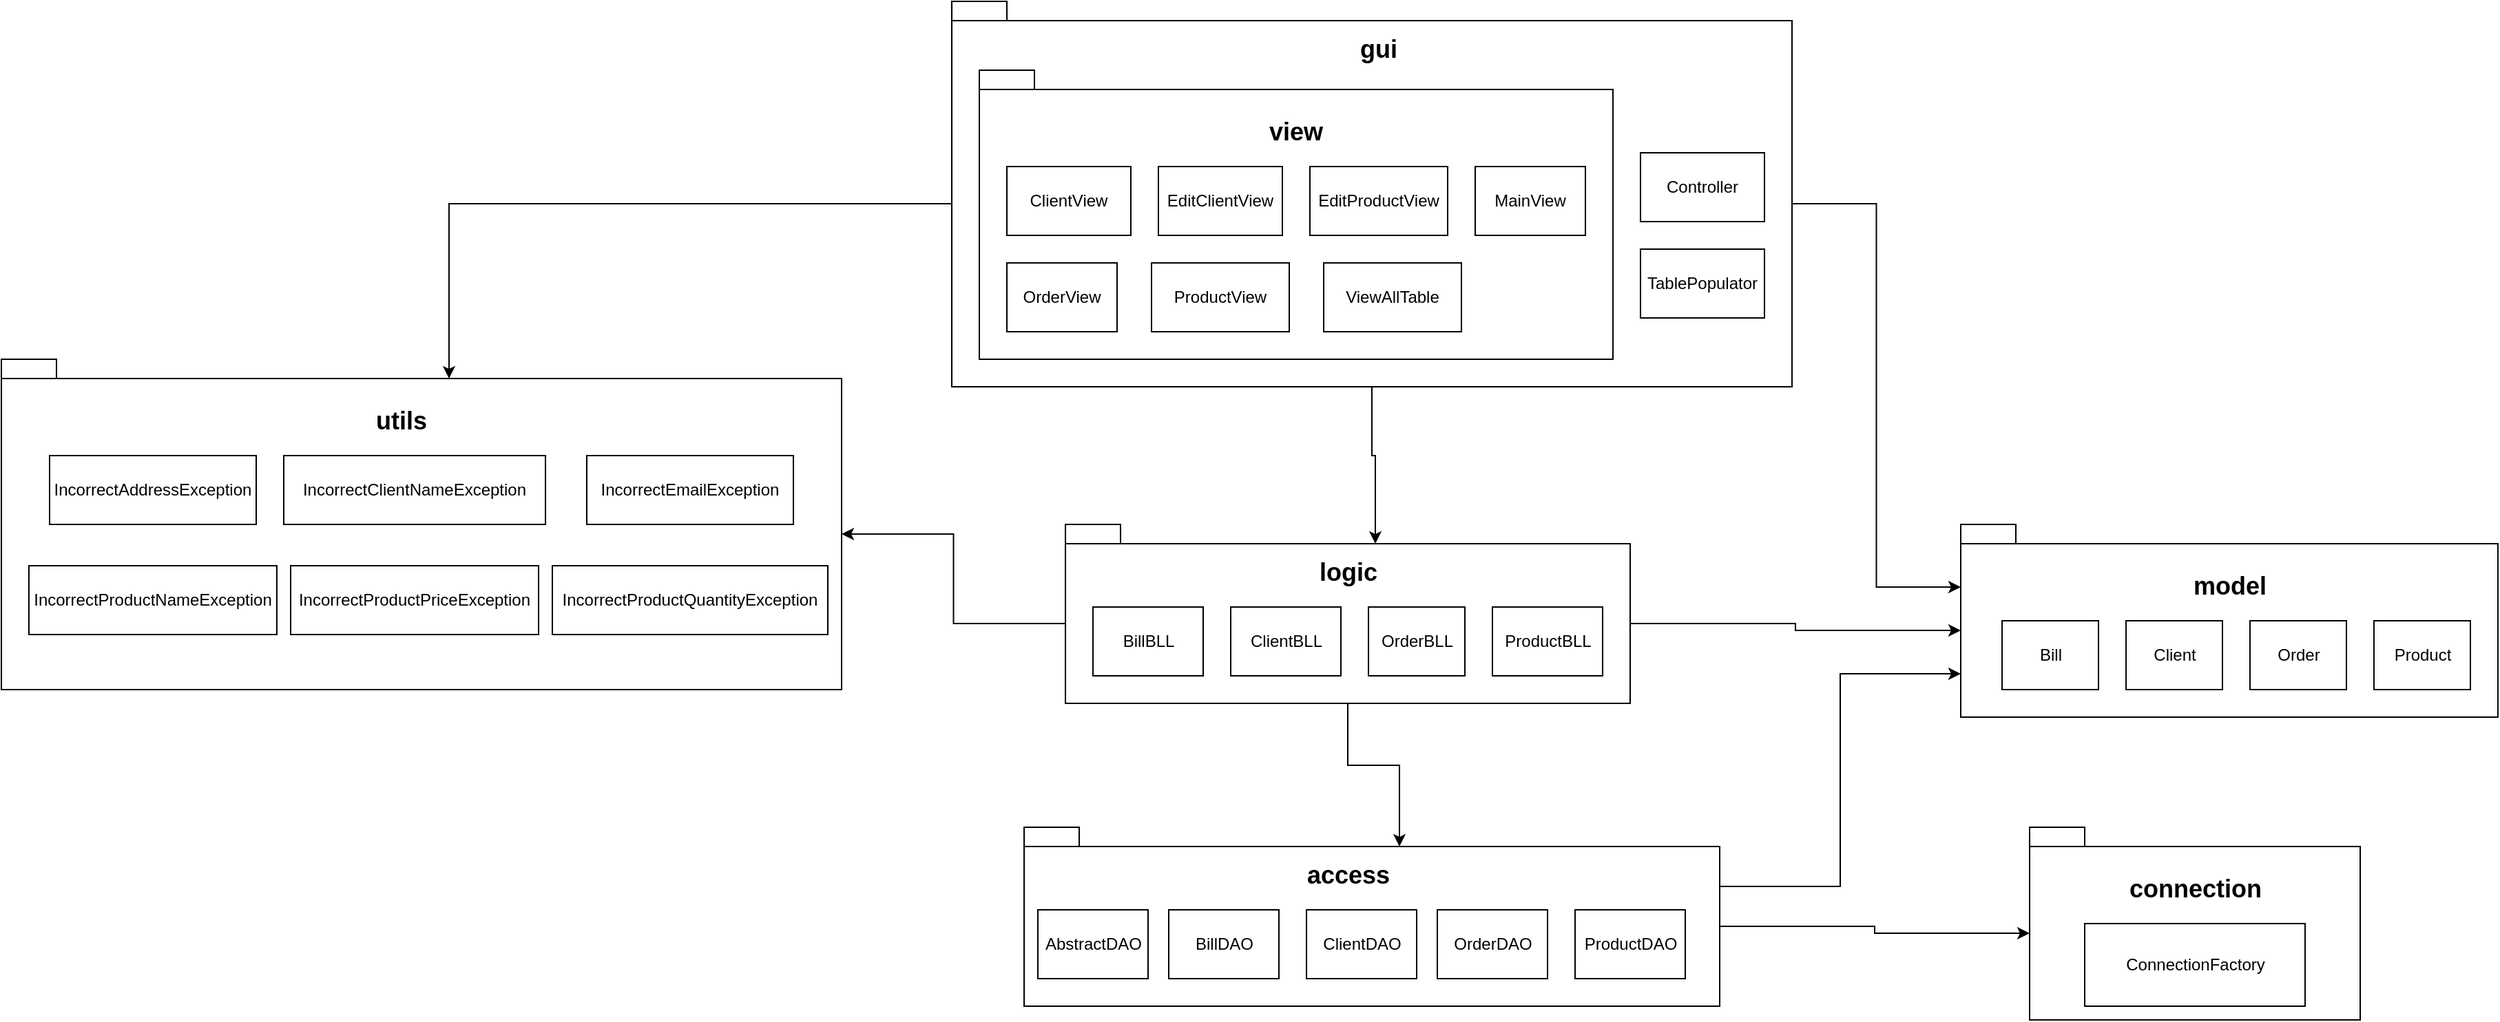 <mxfile version="27.0.5">
  <diagram name="Page-1" id="zIMSq7sALEday1H2tNBL">
    <mxGraphModel dx="3416" dy="1391" grid="1" gridSize="10" guides="1" tooltips="1" connect="1" arrows="1" fold="1" page="1" pageScale="1" pageWidth="1100" pageHeight="850" math="0" shadow="0">
      <root>
        <mxCell id="0" />
        <mxCell id="1" parent="0" />
        <mxCell id="5WmFD-v0WzV2p7lYtIV2-1" value="" style="shape=folder;fontStyle=1;spacingTop=10;tabWidth=40;tabHeight=14;tabPosition=left;html=1;whiteSpace=wrap;" vertex="1" parent="1">
          <mxGeometry x="-110" y="340" width="610" height="240" as="geometry" />
        </mxCell>
        <mxCell id="nNVv87rtoUvnnzIO9Qp8-28" value="" style="shape=folder;fontStyle=1;spacingTop=10;tabWidth=40;tabHeight=14;tabPosition=left;html=1;whiteSpace=wrap;" parent="1" vertex="1">
          <mxGeometry x="1362.5" y="680" width="240" height="140" as="geometry" />
        </mxCell>
        <mxCell id="nNVv87rtoUvnnzIO9Qp8-21" value="" style="shape=folder;fontStyle=1;spacingTop=10;tabWidth=40;tabHeight=14;tabPosition=left;html=1;whiteSpace=wrap;" parent="1" vertex="1">
          <mxGeometry x="632.5" y="680" width="505" height="130" as="geometry" />
        </mxCell>
        <mxCell id="nNVv87rtoUvnnzIO9Qp8-14" value="" style="shape=folder;fontStyle=1;spacingTop=10;tabWidth=40;tabHeight=14;tabPosition=left;html=1;whiteSpace=wrap;" parent="1" vertex="1">
          <mxGeometry x="662.5" y="460" width="410" height="130" as="geometry" />
        </mxCell>
        <mxCell id="nNVv87rtoUvnnzIO9Qp8-1" value="" style="shape=folder;fontStyle=1;spacingTop=10;tabWidth=40;tabHeight=14;tabPosition=left;html=1;whiteSpace=wrap;" parent="1" vertex="1">
          <mxGeometry x="580" y="80" width="610" height="280" as="geometry" />
        </mxCell>
        <mxCell id="nNVv87rtoUvnnzIO9Qp8-2" value="" style="shape=folder;fontStyle=1;spacingTop=10;tabWidth=40;tabHeight=14;tabPosition=left;html=1;whiteSpace=wrap;" parent="1" vertex="1">
          <mxGeometry x="600" y="130" width="460" height="210" as="geometry" />
        </mxCell>
        <mxCell id="nNVv87rtoUvnnzIO9Qp8-3" value="ClientView" style="html=1;whiteSpace=wrap;" parent="1" vertex="1">
          <mxGeometry x="620" y="200" width="90" height="50" as="geometry" />
        </mxCell>
        <mxCell id="nNVv87rtoUvnnzIO9Qp8-4" value="EditClientView" style="html=1;whiteSpace=wrap;" parent="1" vertex="1">
          <mxGeometry x="730" y="200" width="90" height="50" as="geometry" />
        </mxCell>
        <mxCell id="nNVv87rtoUvnnzIO9Qp8-5" value="EditProductView" style="html=1;whiteSpace=wrap;" parent="1" vertex="1">
          <mxGeometry x="840" y="200" width="100" height="50" as="geometry" />
        </mxCell>
        <mxCell id="nNVv87rtoUvnnzIO9Qp8-6" value="MainView" style="html=1;whiteSpace=wrap;" parent="1" vertex="1">
          <mxGeometry x="960" y="200" width="80" height="50" as="geometry" />
        </mxCell>
        <mxCell id="nNVv87rtoUvnnzIO9Qp8-7" value="OrderView" style="html=1;whiteSpace=wrap;" parent="1" vertex="1">
          <mxGeometry x="620" y="270" width="80" height="50" as="geometry" />
        </mxCell>
        <mxCell id="nNVv87rtoUvnnzIO9Qp8-8" value="ProductView" style="html=1;whiteSpace=wrap;" parent="1" vertex="1">
          <mxGeometry x="725" y="270" width="100" height="50" as="geometry" />
        </mxCell>
        <mxCell id="nNVv87rtoUvnnzIO9Qp8-9" value="ViewAllTable" style="html=1;whiteSpace=wrap;" parent="1" vertex="1">
          <mxGeometry x="850" y="270" width="100" height="50" as="geometry" />
        </mxCell>
        <mxCell id="nNVv87rtoUvnnzIO9Qp8-10" value="&lt;font style=&quot;font-size: 18px;&quot;&gt;&lt;b&gt;view&lt;/b&gt;&lt;/font&gt;" style="text;html=1;align=center;verticalAlign=middle;whiteSpace=wrap;rounded=0;" parent="1" vertex="1">
          <mxGeometry x="800" y="160" width="60" height="30" as="geometry" />
        </mxCell>
        <mxCell id="nNVv87rtoUvnnzIO9Qp8-11" value="Controller" style="html=1;whiteSpace=wrap;" parent="1" vertex="1">
          <mxGeometry x="1080" y="190" width="90" height="50" as="geometry" />
        </mxCell>
        <mxCell id="nNVv87rtoUvnnzIO9Qp8-12" value="TablePopulator" style="html=1;whiteSpace=wrap;" parent="1" vertex="1">
          <mxGeometry x="1080" y="260" width="90" height="50" as="geometry" />
        </mxCell>
        <mxCell id="nNVv87rtoUvnnzIO9Qp8-13" value="&lt;font style=&quot;font-size: 18px;&quot;&gt;&lt;b&gt;gui&lt;/b&gt;&lt;/font&gt;" style="text;html=1;align=center;verticalAlign=middle;whiteSpace=wrap;rounded=0;" parent="1" vertex="1">
          <mxGeometry x="860" y="100" width="60" height="30" as="geometry" />
        </mxCell>
        <mxCell id="nNVv87rtoUvnnzIO9Qp8-15" value="BillBLL" style="html=1;whiteSpace=wrap;" parent="1" vertex="1">
          <mxGeometry x="682.5" y="520" width="80" height="50" as="geometry" />
        </mxCell>
        <mxCell id="nNVv87rtoUvnnzIO9Qp8-16" value="ClientBLL" style="html=1;whiteSpace=wrap;" parent="1" vertex="1">
          <mxGeometry x="782.5" y="520" width="80" height="50" as="geometry" />
        </mxCell>
        <mxCell id="nNVv87rtoUvnnzIO9Qp8-17" value="OrderBLL" style="html=1;whiteSpace=wrap;" parent="1" vertex="1">
          <mxGeometry x="882.5" y="520" width="70" height="50" as="geometry" />
        </mxCell>
        <mxCell id="nNVv87rtoUvnnzIO9Qp8-18" value="ProductBLL" style="html=1;whiteSpace=wrap;" parent="1" vertex="1">
          <mxGeometry x="972.5" y="520" width="80" height="50" as="geometry" />
        </mxCell>
        <mxCell id="nNVv87rtoUvnnzIO9Qp8-19" value="&lt;span style=&quot;font-size: 18px;&quot;&gt;&lt;b&gt;logic&lt;/b&gt;&lt;/span&gt;" style="text;html=1;align=center;verticalAlign=middle;whiteSpace=wrap;rounded=0;" parent="1" vertex="1">
          <mxGeometry x="837.5" y="480" width="60" height="30" as="geometry" />
        </mxCell>
        <mxCell id="nNVv87rtoUvnnzIO9Qp8-22" value="AbstractDAO" style="html=1;whiteSpace=wrap;" parent="1" vertex="1">
          <mxGeometry x="642.5" y="740" width="80" height="50" as="geometry" />
        </mxCell>
        <mxCell id="nNVv87rtoUvnnzIO9Qp8-23" value="BillDAO" style="html=1;whiteSpace=wrap;" parent="1" vertex="1">
          <mxGeometry x="737.5" y="740" width="80" height="50" as="geometry" />
        </mxCell>
        <mxCell id="nNVv87rtoUvnnzIO9Qp8-24" value="ClientDAO" style="html=1;whiteSpace=wrap;" parent="1" vertex="1">
          <mxGeometry x="837.5" y="740" width="80" height="50" as="geometry" />
        </mxCell>
        <mxCell id="nNVv87rtoUvnnzIO9Qp8-25" value="OrderDAO" style="html=1;whiteSpace=wrap;" parent="1" vertex="1">
          <mxGeometry x="932.5" y="740" width="80" height="50" as="geometry" />
        </mxCell>
        <mxCell id="nNVv87rtoUvnnzIO9Qp8-26" value="ProductDAO" style="html=1;whiteSpace=wrap;" parent="1" vertex="1">
          <mxGeometry x="1032.5" y="740" width="80" height="50" as="geometry" />
        </mxCell>
        <mxCell id="nNVv87rtoUvnnzIO9Qp8-27" value="&lt;span style=&quot;font-size: 18px;&quot;&gt;&lt;b&gt;access&lt;/b&gt;&lt;/span&gt;" style="text;html=1;align=center;verticalAlign=middle;whiteSpace=wrap;rounded=0;" parent="1" vertex="1">
          <mxGeometry x="837.5" y="700" width="60" height="30" as="geometry" />
        </mxCell>
        <mxCell id="nNVv87rtoUvnnzIO9Qp8-29" value="ConnectionFactory" style="html=1;whiteSpace=wrap;" parent="1" vertex="1">
          <mxGeometry x="1402.5" y="750" width="160" height="60" as="geometry" />
        </mxCell>
        <mxCell id="nNVv87rtoUvnnzIO9Qp8-30" value="&lt;span style=&quot;font-size: 18px;&quot;&gt;&lt;b&gt;connection&lt;/b&gt;&lt;/span&gt;" style="text;html=1;align=center;verticalAlign=middle;whiteSpace=wrap;rounded=0;" parent="1" vertex="1">
          <mxGeometry x="1452.5" y="710" width="60" height="30" as="geometry" />
        </mxCell>
        <mxCell id="nNVv87rtoUvnnzIO9Qp8-31" value="" style="shape=folder;fontStyle=1;spacingTop=10;tabWidth=40;tabHeight=14;tabPosition=left;html=1;whiteSpace=wrap;" parent="1" vertex="1">
          <mxGeometry x="1312.5" y="460" width="390" height="140" as="geometry" />
        </mxCell>
        <mxCell id="nNVv87rtoUvnnzIO9Qp8-32" value="Bill" style="html=1;whiteSpace=wrap;" parent="1" vertex="1">
          <mxGeometry x="1342.5" y="530" width="70" height="50" as="geometry" />
        </mxCell>
        <mxCell id="nNVv87rtoUvnnzIO9Qp8-33" value="Client" style="html=1;whiteSpace=wrap;" parent="1" vertex="1">
          <mxGeometry x="1432.5" y="530" width="70" height="50" as="geometry" />
        </mxCell>
        <mxCell id="nNVv87rtoUvnnzIO9Qp8-34" value="Order" style="html=1;whiteSpace=wrap;" parent="1" vertex="1">
          <mxGeometry x="1522.5" y="530" width="70" height="50" as="geometry" />
        </mxCell>
        <mxCell id="nNVv87rtoUvnnzIO9Qp8-35" value="Product" style="html=1;whiteSpace=wrap;" parent="1" vertex="1">
          <mxGeometry x="1612.5" y="530" width="70" height="50" as="geometry" />
        </mxCell>
        <mxCell id="nNVv87rtoUvnnzIO9Qp8-36" value="&lt;span style=&quot;font-size: 18px;&quot;&gt;&lt;b&gt;model&lt;/b&gt;&lt;/span&gt;" style="text;html=1;align=center;verticalAlign=middle;whiteSpace=wrap;rounded=0;" parent="1" vertex="1">
          <mxGeometry x="1477.5" y="490" width="60" height="30" as="geometry" />
        </mxCell>
        <mxCell id="5WmFD-v0WzV2p7lYtIV2-2" value="IncorrectAddressException" style="html=1;whiteSpace=wrap;" vertex="1" parent="1">
          <mxGeometry x="-75" y="410" width="150" height="50" as="geometry" />
        </mxCell>
        <mxCell id="5WmFD-v0WzV2p7lYtIV2-3" value="IncorrectClientNameException" style="html=1;whiteSpace=wrap;" vertex="1" parent="1">
          <mxGeometry x="95" y="410" width="190" height="50" as="geometry" />
        </mxCell>
        <mxCell id="5WmFD-v0WzV2p7lYtIV2-4" value="IncorrectEmailException" style="html=1;whiteSpace=wrap;" vertex="1" parent="1">
          <mxGeometry x="315" y="410" width="150" height="50" as="geometry" />
        </mxCell>
        <mxCell id="5WmFD-v0WzV2p7lYtIV2-5" value="IncorrectProductNameException" style="html=1;whiteSpace=wrap;" vertex="1" parent="1">
          <mxGeometry x="-90" y="490" width="180" height="50" as="geometry" />
        </mxCell>
        <mxCell id="5WmFD-v0WzV2p7lYtIV2-7" value="IncorrectProductPriceException" style="html=1;whiteSpace=wrap;" vertex="1" parent="1">
          <mxGeometry x="100" y="490" width="180" height="50" as="geometry" />
        </mxCell>
        <mxCell id="5WmFD-v0WzV2p7lYtIV2-8" value="IncorrectProductQuantityException" style="html=1;whiteSpace=wrap;" vertex="1" parent="1">
          <mxGeometry x="290" y="490" width="200" height="50" as="geometry" />
        </mxCell>
        <mxCell id="5WmFD-v0WzV2p7lYtIV2-9" value="&lt;font style=&quot;font-size: 18px;&quot;&gt;utils&lt;/font&gt;" style="text;align=center;fontStyle=1;verticalAlign=middle;spacingLeft=3;spacingRight=3;strokeColor=none;rotatable=0;points=[[0,0.5],[1,0.5]];portConstraint=eastwest;html=1;" vertex="1" parent="1">
          <mxGeometry x="140" y="372" width="80" height="26" as="geometry" />
        </mxCell>
        <mxCell id="5WmFD-v0WzV2p7lYtIV2-10" style="rounded=0;orthogonalLoop=1;jettySize=auto;html=1;exitX=0.5;exitY=1;exitDx=0;exitDy=0;exitPerimeter=0;entryX=0;entryY=0;entryDx=225;entryDy=14;entryPerimeter=0;edgeStyle=orthogonalEdgeStyle;" edge="1" parent="1" source="nNVv87rtoUvnnzIO9Qp8-1" target="nNVv87rtoUvnnzIO9Qp8-14">
          <mxGeometry relative="1" as="geometry" />
        </mxCell>
        <mxCell id="5WmFD-v0WzV2p7lYtIV2-11" style="edgeStyle=orthogonalEdgeStyle;rounded=0;orthogonalLoop=1;jettySize=auto;html=1;exitX=0.5;exitY=1;exitDx=0;exitDy=0;exitPerimeter=0;entryX=0;entryY=0;entryDx=272.5;entryDy=14;entryPerimeter=0;" edge="1" parent="1" source="nNVv87rtoUvnnzIO9Qp8-14" target="nNVv87rtoUvnnzIO9Qp8-21">
          <mxGeometry relative="1" as="geometry" />
        </mxCell>
        <mxCell id="5WmFD-v0WzV2p7lYtIV2-12" style="edgeStyle=orthogonalEdgeStyle;rounded=0;orthogonalLoop=1;jettySize=auto;html=1;exitX=0;exitY=0;exitDx=505.0;exitDy=72;exitPerimeter=0;entryX=0;entryY=0;entryDx=0;entryDy=77;entryPerimeter=0;" edge="1" parent="1" source="nNVv87rtoUvnnzIO9Qp8-21" target="nNVv87rtoUvnnzIO9Qp8-28">
          <mxGeometry relative="1" as="geometry" />
        </mxCell>
        <mxCell id="5WmFD-v0WzV2p7lYtIV2-13" style="edgeStyle=orthogonalEdgeStyle;rounded=0;orthogonalLoop=1;jettySize=auto;html=1;exitX=0;exitY=0;exitDx=610;exitDy=147;exitPerimeter=0;entryX=0;entryY=0;entryDx=0;entryDy=45.5;entryPerimeter=0;" edge="1" parent="1" source="nNVv87rtoUvnnzIO9Qp8-1" target="nNVv87rtoUvnnzIO9Qp8-31">
          <mxGeometry relative="1" as="geometry" />
        </mxCell>
        <mxCell id="5WmFD-v0WzV2p7lYtIV2-14" style="edgeStyle=orthogonalEdgeStyle;rounded=0;orthogonalLoop=1;jettySize=auto;html=1;exitX=0;exitY=0;exitDx=410;exitDy=72;exitPerimeter=0;entryX=0;entryY=0;entryDx=0;entryDy=77;entryPerimeter=0;" edge="1" parent="1" source="nNVv87rtoUvnnzIO9Qp8-14" target="nNVv87rtoUvnnzIO9Qp8-31">
          <mxGeometry relative="1" as="geometry" />
        </mxCell>
        <mxCell id="5WmFD-v0WzV2p7lYtIV2-15" style="edgeStyle=orthogonalEdgeStyle;rounded=0;orthogonalLoop=1;jettySize=auto;html=1;exitX=0;exitY=0;exitDx=505.0;exitDy=43;exitPerimeter=0;entryX=0;entryY=0;entryDx=0;entryDy=108.5;entryPerimeter=0;" edge="1" parent="1" source="nNVv87rtoUvnnzIO9Qp8-21" target="nNVv87rtoUvnnzIO9Qp8-31">
          <mxGeometry relative="1" as="geometry" />
        </mxCell>
        <mxCell id="5WmFD-v0WzV2p7lYtIV2-17" style="edgeStyle=orthogonalEdgeStyle;rounded=0;orthogonalLoop=1;jettySize=auto;html=1;exitX=0;exitY=0;exitDx=0;exitDy=147;exitPerimeter=0;entryX=0;entryY=0;entryDx=325;entryDy=14;entryPerimeter=0;" edge="1" parent="1" source="nNVv87rtoUvnnzIO9Qp8-1" target="5WmFD-v0WzV2p7lYtIV2-1">
          <mxGeometry relative="1" as="geometry">
            <Array as="points">
              <mxPoint x="215" y="227" />
            </Array>
          </mxGeometry>
        </mxCell>
        <mxCell id="5WmFD-v0WzV2p7lYtIV2-18" style="edgeStyle=orthogonalEdgeStyle;rounded=0;orthogonalLoop=1;jettySize=auto;html=1;exitX=0;exitY=0;exitDx=0;exitDy=72;exitPerimeter=0;entryX=0;entryY=0;entryDx=610;entryDy=127.0;entryPerimeter=0;" edge="1" parent="1" source="nNVv87rtoUvnnzIO9Qp8-14" target="5WmFD-v0WzV2p7lYtIV2-1">
          <mxGeometry relative="1" as="geometry" />
        </mxCell>
      </root>
    </mxGraphModel>
  </diagram>
</mxfile>
